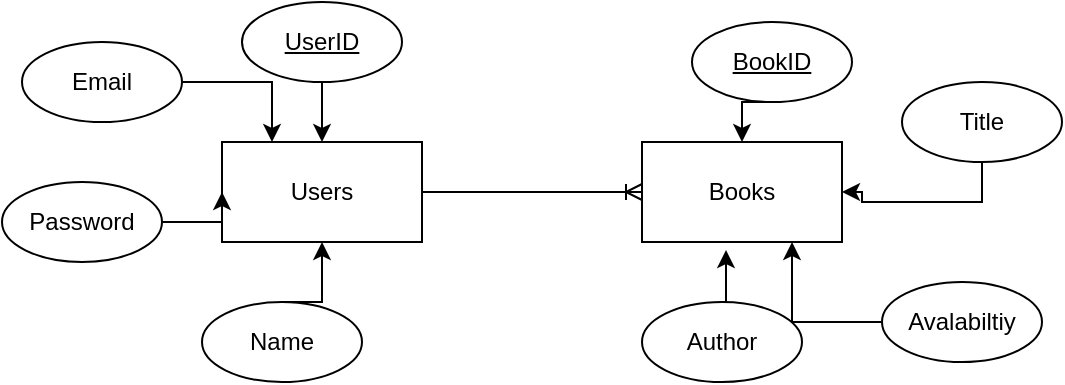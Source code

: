 <mxfile version="25.0.3">
  <diagram name="Page-1" id="gTkp85QRetzTopqyFc_n">
    <mxGraphModel dx="1290" dy="522" grid="1" gridSize="10" guides="1" tooltips="1" connect="1" arrows="1" fold="1" page="1" pageScale="1" pageWidth="850" pageHeight="1100" math="0" shadow="0">
      <root>
        <mxCell id="0" />
        <mxCell id="1" parent="0" />
        <mxCell id="nK_kcqP1LroCIZyWVCHi-1" value="Books" style="rounded=0;whiteSpace=wrap;html=1;" vertex="1" parent="1">
          <mxGeometry x="360" y="220" width="100" height="50" as="geometry" />
        </mxCell>
        <mxCell id="nK_kcqP1LroCIZyWVCHi-3" value="Users" style="rounded=0;whiteSpace=wrap;html=1;" vertex="1" parent="1">
          <mxGeometry x="150" y="220" width="100" height="50" as="geometry" />
        </mxCell>
        <mxCell id="nK_kcqP1LroCIZyWVCHi-4" value="" style="edgeStyle=entityRelationEdgeStyle;fontSize=12;html=1;endArrow=ERoneToMany;rounded=0;exitX=1;exitY=0.5;exitDx=0;exitDy=0;entryX=0;entryY=0.5;entryDx=0;entryDy=0;" edge="1" parent="1" source="nK_kcqP1LroCIZyWVCHi-3" target="nK_kcqP1LroCIZyWVCHi-1">
          <mxGeometry width="100" height="100" relative="1" as="geometry">
            <mxPoint x="370" y="320" as="sourcePoint" />
            <mxPoint x="470" y="220" as="targetPoint" />
            <Array as="points">
              <mxPoint x="300" y="280" />
            </Array>
          </mxGeometry>
        </mxCell>
        <mxCell id="nK_kcqP1LroCIZyWVCHi-16" style="edgeStyle=orthogonalEdgeStyle;rounded=0;orthogonalLoop=1;jettySize=auto;html=1;exitX=0.5;exitY=1;exitDx=0;exitDy=0;entryX=0.5;entryY=0;entryDx=0;entryDy=0;" edge="1" parent="1" source="nK_kcqP1LroCIZyWVCHi-5" target="nK_kcqP1LroCIZyWVCHi-3">
          <mxGeometry relative="1" as="geometry" />
        </mxCell>
        <mxCell id="nK_kcqP1LroCIZyWVCHi-5" value="&lt;u&gt;UserID&lt;/u&gt;" style="ellipse;whiteSpace=wrap;html=1;" vertex="1" parent="1">
          <mxGeometry x="160" y="150" width="80" height="40" as="geometry" />
        </mxCell>
        <mxCell id="nK_kcqP1LroCIZyWVCHi-13" style="edgeStyle=orthogonalEdgeStyle;rounded=0;orthogonalLoop=1;jettySize=auto;html=1;exitX=0.5;exitY=0;exitDx=0;exitDy=0;entryX=0.5;entryY=1;entryDx=0;entryDy=0;" edge="1" parent="1" source="nK_kcqP1LroCIZyWVCHi-6" target="nK_kcqP1LroCIZyWVCHi-3">
          <mxGeometry relative="1" as="geometry" />
        </mxCell>
        <mxCell id="nK_kcqP1LroCIZyWVCHi-6" value="Name" style="ellipse;whiteSpace=wrap;html=1;" vertex="1" parent="1">
          <mxGeometry x="140" y="300" width="80" height="40" as="geometry" />
        </mxCell>
        <mxCell id="nK_kcqP1LroCIZyWVCHi-15" style="edgeStyle=orthogonalEdgeStyle;rounded=0;orthogonalLoop=1;jettySize=auto;html=1;exitX=1;exitY=0.5;exitDx=0;exitDy=0;entryX=0.25;entryY=0;entryDx=0;entryDy=0;" edge="1" parent="1" source="nK_kcqP1LroCIZyWVCHi-7" target="nK_kcqP1LroCIZyWVCHi-3">
          <mxGeometry relative="1" as="geometry" />
        </mxCell>
        <mxCell id="nK_kcqP1LroCIZyWVCHi-7" value="Email" style="ellipse;whiteSpace=wrap;html=1;" vertex="1" parent="1">
          <mxGeometry x="50" y="170" width="80" height="40" as="geometry" />
        </mxCell>
        <mxCell id="nK_kcqP1LroCIZyWVCHi-14" style="edgeStyle=orthogonalEdgeStyle;rounded=0;orthogonalLoop=1;jettySize=auto;html=1;exitX=1;exitY=0.5;exitDx=0;exitDy=0;entryX=0;entryY=0.5;entryDx=0;entryDy=0;" edge="1" parent="1" source="nK_kcqP1LroCIZyWVCHi-8" target="nK_kcqP1LroCIZyWVCHi-3">
          <mxGeometry relative="1" as="geometry" />
        </mxCell>
        <mxCell id="nK_kcqP1LroCIZyWVCHi-8" value="Password" style="ellipse;whiteSpace=wrap;html=1;" vertex="1" parent="1">
          <mxGeometry x="40" y="240" width="80" height="40" as="geometry" />
        </mxCell>
        <mxCell id="nK_kcqP1LroCIZyWVCHi-17" style="edgeStyle=orthogonalEdgeStyle;rounded=0;orthogonalLoop=1;jettySize=auto;html=1;exitX=0.5;exitY=1;exitDx=0;exitDy=0;entryX=0.5;entryY=0;entryDx=0;entryDy=0;" edge="1" parent="1" source="nK_kcqP1LroCIZyWVCHi-9" target="nK_kcqP1LroCIZyWVCHi-1">
          <mxGeometry relative="1" as="geometry" />
        </mxCell>
        <mxCell id="nK_kcqP1LroCIZyWVCHi-9" value="&lt;u&gt;BookID&lt;/u&gt;" style="ellipse;whiteSpace=wrap;html=1;" vertex="1" parent="1">
          <mxGeometry x="385" y="160" width="80" height="40" as="geometry" />
        </mxCell>
        <mxCell id="nK_kcqP1LroCIZyWVCHi-18" style="edgeStyle=orthogonalEdgeStyle;rounded=0;orthogonalLoop=1;jettySize=auto;html=1;exitX=0.5;exitY=1;exitDx=0;exitDy=0;entryX=1;entryY=0.5;entryDx=0;entryDy=0;" edge="1" parent="1" source="nK_kcqP1LroCIZyWVCHi-10" target="nK_kcqP1LroCIZyWVCHi-1">
          <mxGeometry relative="1" as="geometry" />
        </mxCell>
        <mxCell id="nK_kcqP1LroCIZyWVCHi-10" value="Title" style="ellipse;whiteSpace=wrap;html=1;" vertex="1" parent="1">
          <mxGeometry x="490" y="190" width="80" height="40" as="geometry" />
        </mxCell>
        <mxCell id="nK_kcqP1LroCIZyWVCHi-11" value="Author" style="ellipse;whiteSpace=wrap;html=1;" vertex="1" parent="1">
          <mxGeometry x="360" y="300" width="80" height="40" as="geometry" />
        </mxCell>
        <mxCell id="nK_kcqP1LroCIZyWVCHi-19" style="edgeStyle=orthogonalEdgeStyle;rounded=0;orthogonalLoop=1;jettySize=auto;html=1;exitX=0;exitY=0.5;exitDx=0;exitDy=0;entryX=0.75;entryY=1;entryDx=0;entryDy=0;" edge="1" parent="1" source="nK_kcqP1LroCIZyWVCHi-12" target="nK_kcqP1LroCIZyWVCHi-1">
          <mxGeometry relative="1" as="geometry" />
        </mxCell>
        <mxCell id="nK_kcqP1LroCIZyWVCHi-12" value="Avalabiltiy" style="ellipse;whiteSpace=wrap;html=1;" vertex="1" parent="1">
          <mxGeometry x="480" y="290" width="80" height="40" as="geometry" />
        </mxCell>
        <mxCell id="nK_kcqP1LroCIZyWVCHi-20" style="edgeStyle=orthogonalEdgeStyle;rounded=0;orthogonalLoop=1;jettySize=auto;html=1;exitX=0.5;exitY=0;exitDx=0;exitDy=0;entryX=0.42;entryY=1.08;entryDx=0;entryDy=0;entryPerimeter=0;" edge="1" parent="1" source="nK_kcqP1LroCIZyWVCHi-11" target="nK_kcqP1LroCIZyWVCHi-1">
          <mxGeometry relative="1" as="geometry" />
        </mxCell>
      </root>
    </mxGraphModel>
  </diagram>
</mxfile>
